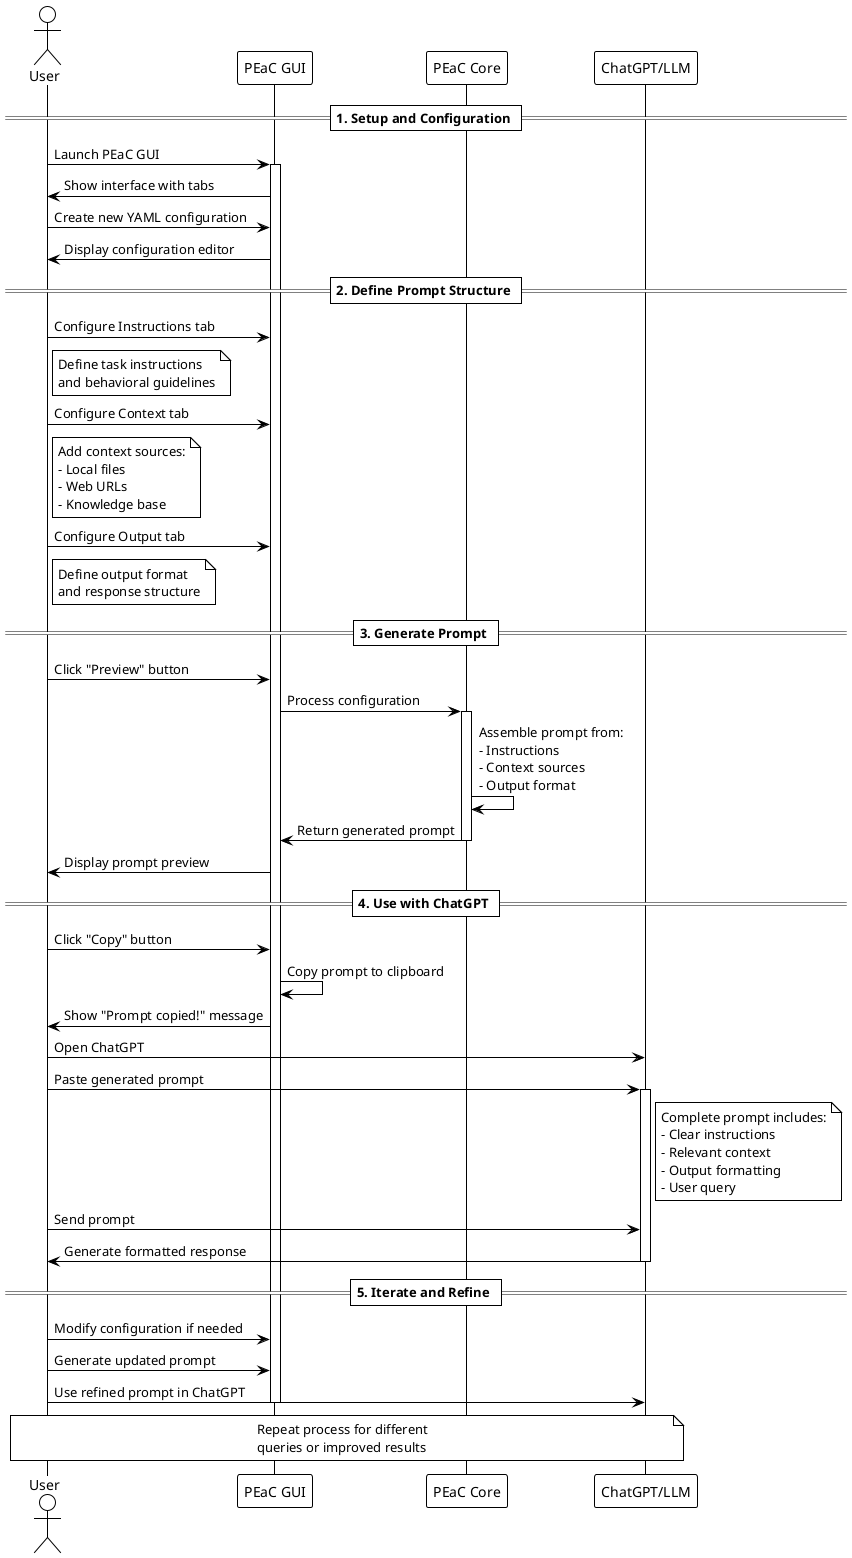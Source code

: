 @startuml PEaC_UseCase_Sequence
!theme plain


actor "User" as User
participant "PEaC GUI" as GUI
participant "PEaC Core" as Core
participant "ChatGPT/LLM" as LLM

== 1. Setup and Configuration ==

User -> GUI: Launch PEaC GUI
activate GUI
GUI -> User: Show interface with tabs

User -> GUI: Create new YAML configuration
GUI -> User: Display configuration editor

== 2. Define Prompt Structure ==

User -> GUI: Configure Instructions tab
note right of User: Define task instructions\nand behavioral guidelines

User -> GUI: Configure Context tab
note right of User: Add context sources:\n- Local files\n- Web URLs\n- Knowledge base

User -> GUI: Configure Output tab
note right of User: Define output format\nand response structure

== 3. Generate Prompt ==

User -> GUI: Click "Preview" button
GUI -> Core: Process configuration
activate Core

Core -> Core: Assemble prompt from:\n- Instructions\n- Context sources\n- Output format

Core -> GUI: Return generated prompt
deactivate Core

GUI -> User: Display prompt preview

== 4. Use with ChatGPT ==

User -> GUI: Click "Copy" button
GUI -> GUI: Copy prompt to clipboard
GUI -> User: Show "Prompt copied!" message

User -> LLM: Open ChatGPT
User -> LLM: Paste generated prompt
activate LLM

note right of LLM: Complete prompt includes:\n- Clear instructions\n- Relevant context\n- Output formatting\n- User query

User -> LLM: Send prompt
LLM -> User: Generate formatted response
deactivate LLM

== 5. Iterate and Refine ==

User -> GUI: Modify configuration if needed
User -> GUI: Generate updated prompt
User -> LLM: Use refined prompt in ChatGPT

note over User, LLM: Repeat process for different\nqueries or improved results

deactivate GUI

@enduml
